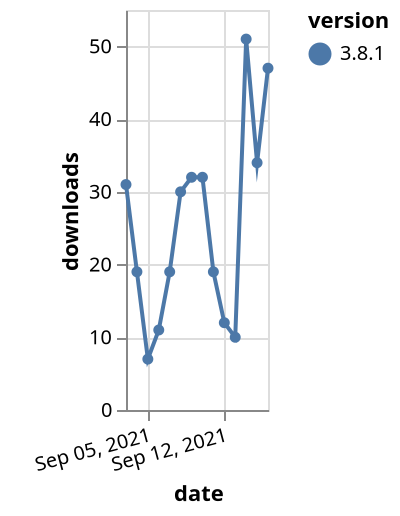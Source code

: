 {"$schema": "https://vega.github.io/schema/vega-lite/v5.json", "description": "A simple bar chart with embedded data.", "data": {"values": [{"date": "2021-09-03", "total": 87991, "delta": 31, "version": "3.8.1"}, {"date": "2021-09-04", "total": 88010, "delta": 19, "version": "3.8.1"}, {"date": "2021-09-05", "total": 88017, "delta": 7, "version": "3.8.1"}, {"date": "2021-09-06", "total": 88028, "delta": 11, "version": "3.8.1"}, {"date": "2021-09-07", "total": 88047, "delta": 19, "version": "3.8.1"}, {"date": "2021-09-08", "total": 88077, "delta": 30, "version": "3.8.1"}, {"date": "2021-09-09", "total": 88109, "delta": 32, "version": "3.8.1"}, {"date": "2021-09-10", "total": 88141, "delta": 32, "version": "3.8.1"}, {"date": "2021-09-11", "total": 88160, "delta": 19, "version": "3.8.1"}, {"date": "2021-09-12", "total": 88172, "delta": 12, "version": "3.8.1"}, {"date": "2021-09-13", "total": 88182, "delta": 10, "version": "3.8.1"}, {"date": "2021-09-14", "total": 88233, "delta": 51, "version": "3.8.1"}, {"date": "2021-09-15", "total": 88267, "delta": 34, "version": "3.8.1"}, {"date": "2021-09-16", "total": 88314, "delta": 47, "version": "3.8.1"}]}, "width": "container", "mark": {"type": "line", "point": {"filled": true}}, "encoding": {"x": {"field": "date", "type": "temporal", "timeUnit": "yearmonthdate", "title": "date", "axis": {"labelAngle": -15}}, "y": {"field": "delta", "type": "quantitative", "title": "downloads"}, "color": {"field": "version", "type": "nominal"}, "tooltip": {"field": "delta"}}}